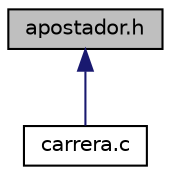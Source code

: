 digraph "apostador.h"
{
  edge [fontname="Helvetica",fontsize="10",labelfontname="Helvetica",labelfontsize="10"];
  node [fontname="Helvetica",fontsize="10",shape=record];
  Node3 [label="apostador.h",height=0.2,width=0.4,color="black", fillcolor="grey75", style="filled", fontcolor="black"];
  Node3 -> Node4 [dir="back",color="midnightblue",fontsize="10",style="solid",fontname="Helvetica"];
  Node4 [label="carrera.c",height=0.2,width=0.4,color="black", fillcolor="white", style="filled",URL="$carrera_8c.html",tooltip="Este es el archivo principal del programa. Contiene el main y las funciones principales de la ejecuci..."];
}
